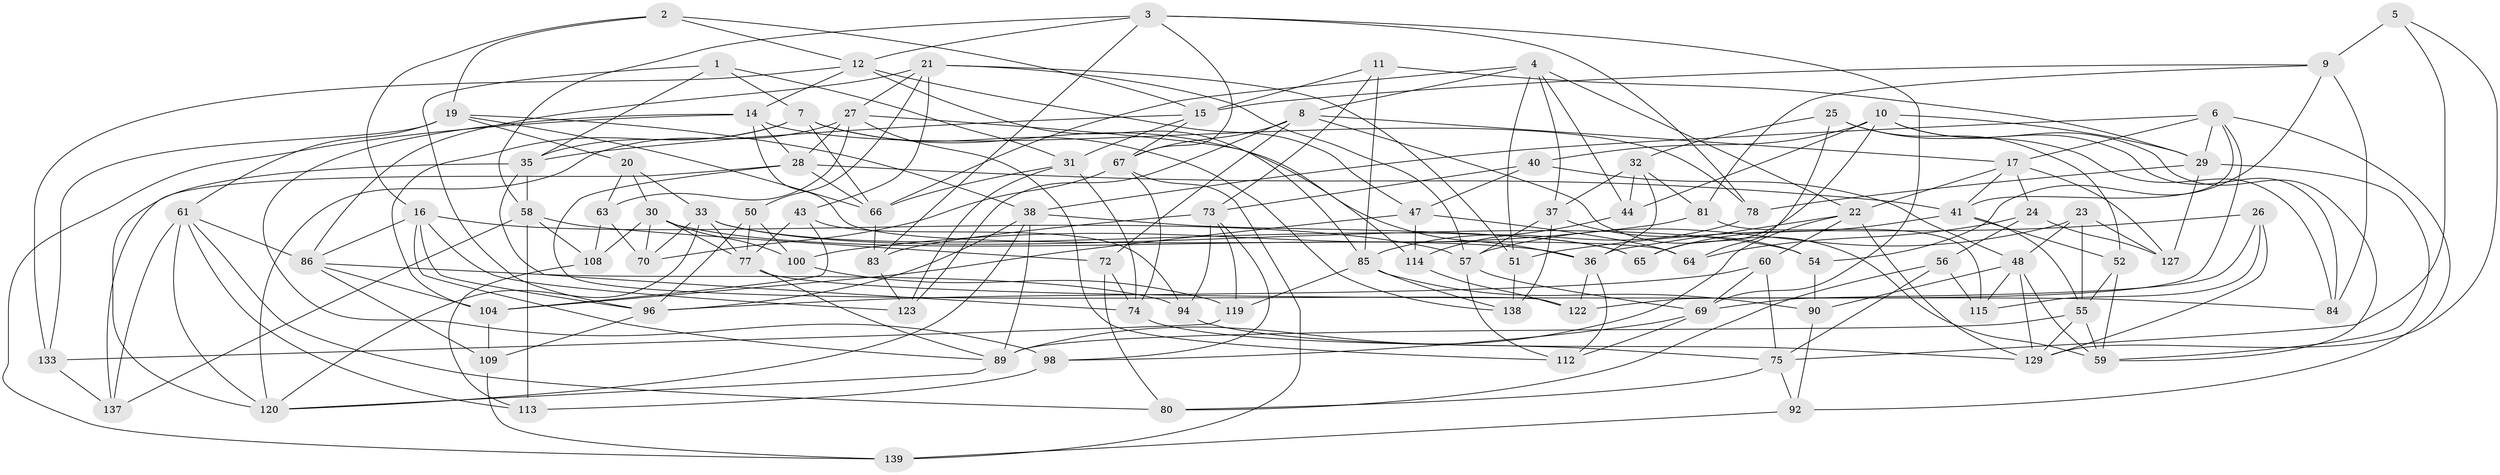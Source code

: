 // Generated by graph-tools (version 1.1) at 2025/24/03/03/25 07:24:29]
// undirected, 95 vertices, 234 edges
graph export_dot {
graph [start="1"]
  node [color=gray90,style=filled];
  1;
  2;
  3 [super="+68"];
  4 [super="+125"];
  5;
  6 [super="+102"];
  7 [super="+131"];
  8 [super="+49"];
  9 [super="+95"];
  10 [super="+18"];
  11;
  12 [super="+13"];
  14 [super="+93"];
  15 [super="+46"];
  16 [super="+82"];
  17 [super="+103"];
  19 [super="+141"];
  20;
  21 [super="+99"];
  22 [super="+76"];
  23;
  24;
  25;
  26;
  27 [super="+62"];
  28 [super="+97"];
  29 [super="+128"];
  30 [super="+34"];
  31 [super="+79"];
  32 [super="+117"];
  33 [super="+42"];
  35 [super="+105"];
  36 [super="+45"];
  37 [super="+106"];
  38 [super="+39"];
  40;
  41 [super="+126"];
  43;
  44;
  47 [super="+110"];
  48 [super="+53"];
  50;
  51;
  52;
  54;
  55 [super="+111"];
  56;
  57 [super="+88"];
  58 [super="+87"];
  59 [super="+135"];
  60;
  61 [super="+71"];
  63;
  64;
  65;
  66 [super="+124"];
  67 [super="+116"];
  69 [super="+130"];
  70;
  72;
  73 [super="+101"];
  74 [super="+118"];
  75 [super="+136"];
  77 [super="+140"];
  78;
  80;
  81;
  83;
  84;
  85 [super="+132"];
  86 [super="+121"];
  89 [super="+91"];
  90;
  92;
  94;
  96 [super="+143"];
  98;
  100;
  104 [super="+107"];
  108;
  109;
  112;
  113;
  114;
  115;
  119;
  120 [super="+134"];
  122;
  123;
  127;
  129 [super="+142"];
  133;
  137;
  138;
  139;
  1 -- 7;
  1 -- 96;
  1 -- 35;
  1 -- 31;
  2 -- 12;
  2 -- 15;
  2 -- 19;
  2 -- 16;
  3 -- 67;
  3 -- 58;
  3 -- 12;
  3 -- 83;
  3 -- 69;
  3 -- 78;
  4 -- 44;
  4 -- 22;
  4 -- 8;
  4 -- 51;
  4 -- 37;
  4 -- 66;
  5 -- 129;
  5 -- 9 [weight=2];
  5 -- 75;
  6 -- 122;
  6 -- 41;
  6 -- 92;
  6 -- 29;
  6 -- 38;
  6 -- 17;
  7 -- 36;
  7 -- 66;
  7 -- 104;
  7 -- 138;
  7 -- 35;
  8 -- 72;
  8 -- 123;
  8 -- 17;
  8 -- 67;
  8 -- 59;
  9 -- 54;
  9 -- 81;
  9 -- 84;
  9 -- 15;
  10 -- 65;
  10 -- 40;
  10 -- 84;
  10 -- 44;
  10 -- 29;
  10 -- 59;
  11 -- 29;
  11 -- 73;
  11 -- 15;
  11 -- 85;
  12 -- 14;
  12 -- 133;
  12 -- 47;
  12 -- 85;
  14 -- 139;
  14 -- 98;
  14 -- 64;
  14 -- 78;
  14 -- 28;
  15 -- 67;
  15 -- 35;
  15 -- 31;
  16 -- 96;
  16 -- 86;
  16 -- 123;
  16 -- 89;
  16 -- 57;
  17 -- 127;
  17 -- 41;
  17 -- 24;
  17 -- 22;
  19 -- 133;
  19 -- 61;
  19 -- 66;
  19 -- 20;
  19 -- 38;
  20 -- 63;
  20 -- 33;
  20 -- 30;
  21 -- 51;
  21 -- 50;
  21 -- 27;
  21 -- 57;
  21 -- 43;
  21 -- 86;
  22 -- 129;
  22 -- 89;
  22 -- 60;
  22 -- 36;
  23 -- 57;
  23 -- 48;
  23 -- 127;
  23 -- 55;
  24 -- 127;
  24 -- 64;
  24 -- 56;
  25 -- 52;
  25 -- 64;
  25 -- 84;
  25 -- 32;
  26 -- 69;
  26 -- 51;
  26 -- 115;
  26 -- 129;
  27 -- 28;
  27 -- 112;
  27 -- 114;
  27 -- 120;
  27 -- 63;
  28 -- 122;
  28 -- 66;
  28 -- 41;
  28 -- 137;
  29 -- 78;
  29 -- 59;
  29 -- 127;
  30 -- 108;
  30 -- 70;
  30 -- 36;
  30 -- 100;
  30 -- 77;
  31 -- 123;
  31 -- 66;
  31 -- 74 [weight=2];
  32 -- 36;
  32 -- 37 [weight=2];
  32 -- 81;
  32 -- 44;
  33 -- 54;
  33 -- 70;
  33 -- 77;
  33 -- 120;
  33 -- 65;
  35 -- 120;
  35 -- 74;
  35 -- 58;
  36 -- 112;
  36 -- 122;
  37 -- 54;
  37 -- 138;
  37 -- 57;
  38 -- 65;
  38 -- 89;
  38 -- 120;
  38 -- 96;
  40 -- 73;
  40 -- 47;
  40 -- 48;
  41 -- 55;
  41 -- 52;
  41 -- 65;
  43 -- 94;
  43 -- 104;
  43 -- 77;
  44 -- 114;
  47 -- 114;
  47 -- 64;
  47 -- 104 [weight=2];
  48 -- 59;
  48 -- 90;
  48 -- 129;
  48 -- 115;
  50 -- 100;
  50 -- 77;
  50 -- 96;
  51 -- 138;
  52 -- 59;
  52 -- 55;
  54 -- 90;
  55 -- 89;
  55 -- 59;
  55 -- 129;
  56 -- 80;
  56 -- 115;
  56 -- 75;
  57 -- 112;
  57 -- 69;
  58 -- 108;
  58 -- 137;
  58 -- 72;
  58 -- 113;
  60 -- 75;
  60 -- 96;
  60 -- 69;
  61 -- 137;
  61 -- 80;
  61 -- 120;
  61 -- 113;
  61 -- 86;
  63 -- 108;
  63 -- 70;
  66 -- 83;
  67 -- 74;
  67 -- 139;
  67 -- 70;
  69 -- 98;
  69 -- 112;
  72 -- 80;
  72 -- 74;
  73 -- 98;
  73 -- 83;
  73 -- 119;
  73 -- 94;
  74 -- 75;
  75 -- 92;
  75 -- 80;
  77 -- 89;
  77 -- 84;
  78 -- 85;
  81 -- 100;
  81 -- 115;
  83 -- 123;
  85 -- 138;
  85 -- 90;
  85 -- 119;
  86 -- 104;
  86 -- 94;
  86 -- 109;
  89 -- 120;
  90 -- 92;
  92 -- 139;
  94 -- 129;
  96 -- 109;
  98 -- 113;
  100 -- 119;
  104 -- 109;
  108 -- 113;
  109 -- 139;
  114 -- 122;
  119 -- 133;
  133 -- 137;
}
